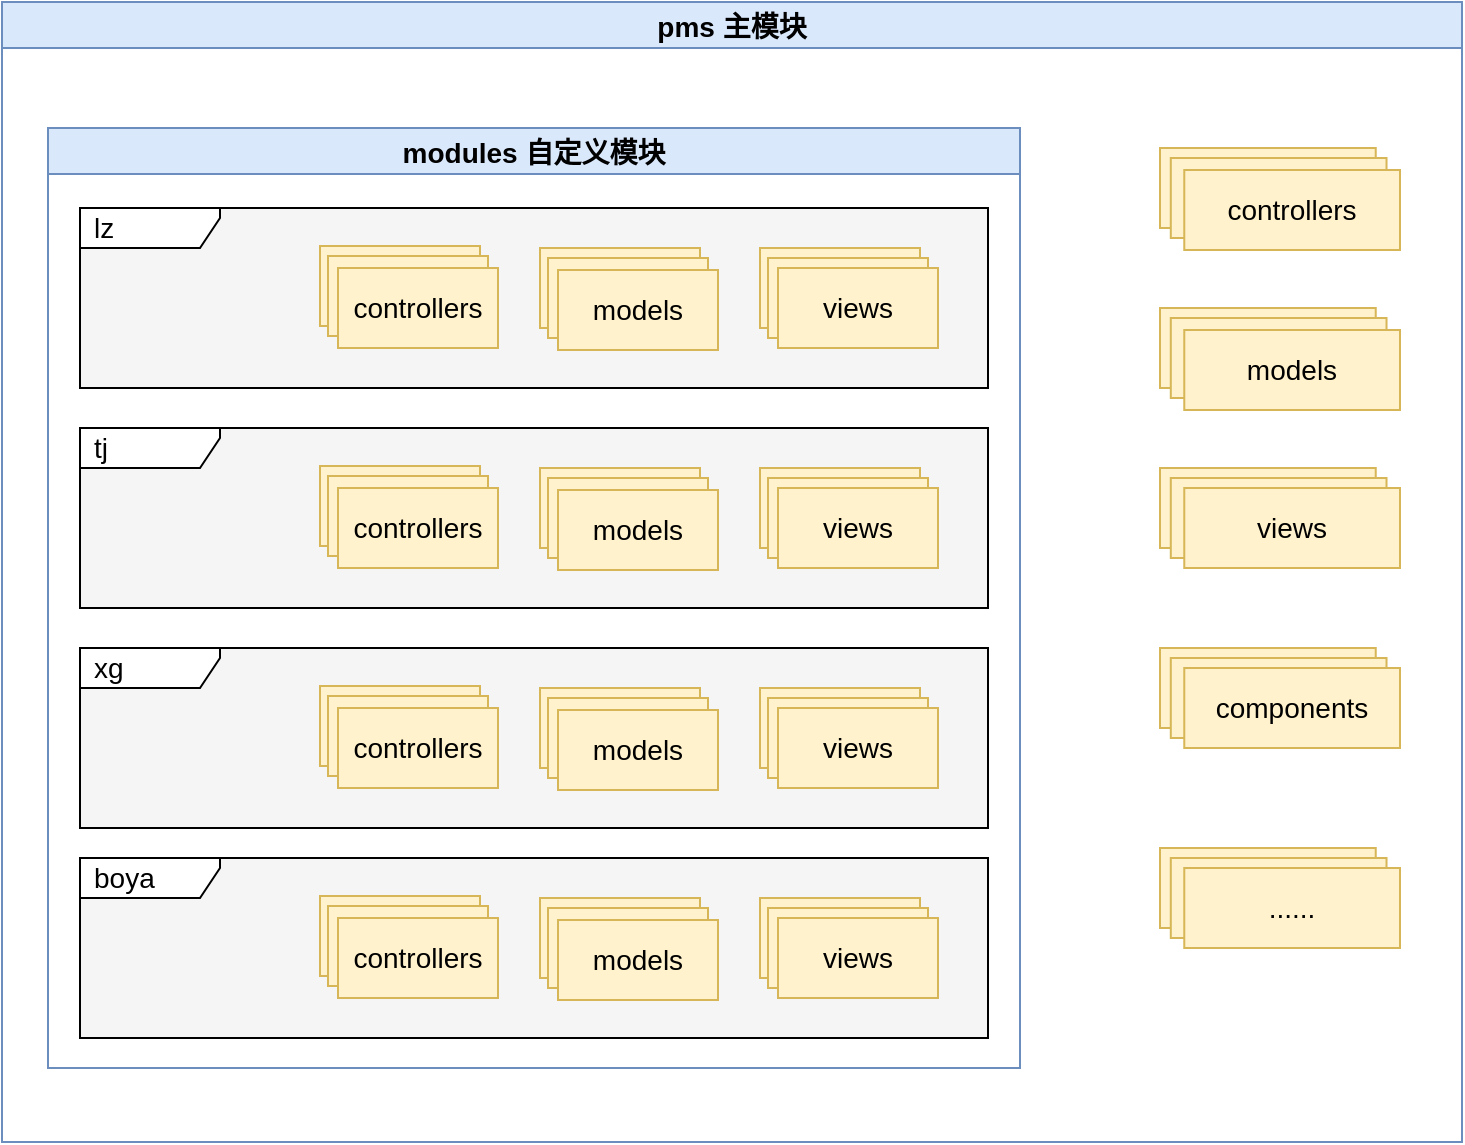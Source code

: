 <mxfile version="17.1.3" type="github">
  <diagram id="prtHgNgQTEPvFCAcTncT" name="Page-1">
    <mxGraphModel dx="1634" dy="741" grid="0" gridSize="10" guides="1" tooltips="1" connect="1" arrows="1" fold="1" page="0" pageScale="1" pageWidth="827" pageHeight="1169" math="0" shadow="0">
      <root>
        <mxCell id="0" />
        <mxCell id="1" parent="0" />
        <mxCell id="A7w1lkCzuEjhZIaYTnMq-19" value="pms 主模块" style="swimlane;fontSize=14;fillColor=#dae8fc;strokeColor=#6c8ebf;" vertex="1" parent="1">
          <mxGeometry x="-30" y="160" width="730" height="570" as="geometry" />
        </mxCell>
        <mxCell id="A7w1lkCzuEjhZIaYTnMq-20" value="modules 自定义模块" style="swimlane;fontSize=14;fillColor=#dae8fc;strokeColor=#6c8ebf;" vertex="1" parent="A7w1lkCzuEjhZIaYTnMq-19">
          <mxGeometry x="23" y="63" width="486" height="470" as="geometry" />
        </mxCell>
        <mxCell id="A7w1lkCzuEjhZIaYTnMq-71" value="" style="group;fillColor=#f5f5f5;fontColor=#333333;strokeColor=#666666;" vertex="1" connectable="0" parent="A7w1lkCzuEjhZIaYTnMq-20">
          <mxGeometry x="16" y="40" width="454" height="90" as="geometry" />
        </mxCell>
        <mxCell id="A7w1lkCzuEjhZIaYTnMq-26" value="lz" style="shape=umlFrame;whiteSpace=wrap;html=1;width=70;height=20;boundedLbl=1;verticalAlign=middle;align=left;spacingLeft=5;fontSize=14;" vertex="1" parent="A7w1lkCzuEjhZIaYTnMq-71">
          <mxGeometry width="454" height="90" as="geometry" />
        </mxCell>
        <mxCell id="A7w1lkCzuEjhZIaYTnMq-28" value="models" style="rounded=0;whiteSpace=wrap;html=1;fontSize=14;fillColor=#fff2cc;strokeColor=#d6b656;" vertex="1" parent="A7w1lkCzuEjhZIaYTnMq-71">
          <mxGeometry x="120" y="19" width="80" height="40" as="geometry" />
        </mxCell>
        <mxCell id="A7w1lkCzuEjhZIaYTnMq-29" value="models" style="rounded=0;whiteSpace=wrap;html=1;fontSize=14;fillColor=#fff2cc;strokeColor=#d6b656;" vertex="1" parent="A7w1lkCzuEjhZIaYTnMq-71">
          <mxGeometry x="124" y="24" width="80" height="40" as="geometry" />
        </mxCell>
        <mxCell id="A7w1lkCzuEjhZIaYTnMq-30" value="controllers" style="rounded=0;whiteSpace=wrap;html=1;fontSize=14;fillColor=#fff2cc;strokeColor=#d6b656;" vertex="1" parent="A7w1lkCzuEjhZIaYTnMq-71">
          <mxGeometry x="129" y="30" width="80" height="40" as="geometry" />
        </mxCell>
        <mxCell id="A7w1lkCzuEjhZIaYTnMq-7" value="models" style="rounded=0;whiteSpace=wrap;html=1;fontSize=14;fillColor=#fff2cc;strokeColor=#d6b656;" vertex="1" parent="A7w1lkCzuEjhZIaYTnMq-71">
          <mxGeometry x="230" y="20" width="80" height="40" as="geometry" />
        </mxCell>
        <mxCell id="A7w1lkCzuEjhZIaYTnMq-10" value="models" style="rounded=0;whiteSpace=wrap;html=1;fontSize=14;fillColor=#fff2cc;strokeColor=#d6b656;" vertex="1" parent="A7w1lkCzuEjhZIaYTnMq-71">
          <mxGeometry x="234" y="25" width="80" height="40" as="geometry" />
        </mxCell>
        <mxCell id="A7w1lkCzuEjhZIaYTnMq-11" value="models" style="rounded=0;whiteSpace=wrap;html=1;fontSize=14;fillColor=#fff2cc;strokeColor=#d6b656;" vertex="1" parent="A7w1lkCzuEjhZIaYTnMq-71">
          <mxGeometry x="239" y="31" width="80" height="40" as="geometry" />
        </mxCell>
        <mxCell id="A7w1lkCzuEjhZIaYTnMq-6" value="views" style="rounded=0;whiteSpace=wrap;html=1;fontSize=14;fillColor=#fff2cc;strokeColor=#d6b656;" vertex="1" parent="A7w1lkCzuEjhZIaYTnMq-71">
          <mxGeometry x="340" y="20" width="80" height="40" as="geometry" />
        </mxCell>
        <mxCell id="A7w1lkCzuEjhZIaYTnMq-14" value="views" style="rounded=0;whiteSpace=wrap;html=1;fontSize=14;fillColor=#fff2cc;strokeColor=#d6b656;" vertex="1" parent="A7w1lkCzuEjhZIaYTnMq-71">
          <mxGeometry x="344" y="25" width="80" height="40" as="geometry" />
        </mxCell>
        <mxCell id="A7w1lkCzuEjhZIaYTnMq-15" value="views" style="rounded=0;whiteSpace=wrap;html=1;fontSize=14;fillColor=#fff2cc;strokeColor=#d6b656;" vertex="1" parent="A7w1lkCzuEjhZIaYTnMq-71">
          <mxGeometry x="349" y="30" width="80" height="40" as="geometry" />
        </mxCell>
        <mxCell id="A7w1lkCzuEjhZIaYTnMq-72" value="" style="group;fillColor=#f5f5f5;strokeColor=#666666;fontColor=#333333;" vertex="1" connectable="0" parent="A7w1lkCzuEjhZIaYTnMq-20">
          <mxGeometry x="16" y="150" width="454" height="90" as="geometry" />
        </mxCell>
        <mxCell id="A7w1lkCzuEjhZIaYTnMq-31" value="tj" style="shape=umlFrame;whiteSpace=wrap;html=1;width=70;height=20;boundedLbl=1;verticalAlign=middle;align=left;spacingLeft=5;fontSize=14;" vertex="1" parent="A7w1lkCzuEjhZIaYTnMq-72">
          <mxGeometry width="454" height="90" as="geometry" />
        </mxCell>
        <mxCell id="A7w1lkCzuEjhZIaYTnMq-41" value="models" style="rounded=0;whiteSpace=wrap;html=1;fontSize=14;fillColor=#fff2cc;strokeColor=#d6b656;" vertex="1" parent="A7w1lkCzuEjhZIaYTnMq-72">
          <mxGeometry x="230" y="20" width="80" height="40" as="geometry" />
        </mxCell>
        <mxCell id="A7w1lkCzuEjhZIaYTnMq-42" value="models" style="rounded=0;whiteSpace=wrap;html=1;fontSize=14;fillColor=#fff2cc;strokeColor=#d6b656;" vertex="1" parent="A7w1lkCzuEjhZIaYTnMq-72">
          <mxGeometry x="234" y="25" width="80" height="40" as="geometry" />
        </mxCell>
        <mxCell id="A7w1lkCzuEjhZIaYTnMq-43" value="models" style="rounded=0;whiteSpace=wrap;html=1;fontSize=14;fillColor=#fff2cc;strokeColor=#d6b656;" vertex="1" parent="A7w1lkCzuEjhZIaYTnMq-72">
          <mxGeometry x="239" y="31" width="80" height="40" as="geometry" />
        </mxCell>
        <mxCell id="A7w1lkCzuEjhZIaYTnMq-33" value="views" style="rounded=0;whiteSpace=wrap;html=1;fontSize=14;fillColor=#fff2cc;strokeColor=#d6b656;" vertex="1" parent="A7w1lkCzuEjhZIaYTnMq-72">
          <mxGeometry x="340" y="20" width="80" height="40" as="geometry" />
        </mxCell>
        <mxCell id="A7w1lkCzuEjhZIaYTnMq-34" value="views" style="rounded=0;whiteSpace=wrap;html=1;fontSize=14;fillColor=#fff2cc;strokeColor=#d6b656;" vertex="1" parent="A7w1lkCzuEjhZIaYTnMq-72">
          <mxGeometry x="344" y="25" width="80" height="40" as="geometry" />
        </mxCell>
        <mxCell id="A7w1lkCzuEjhZIaYTnMq-35" value="views" style="rounded=0;whiteSpace=wrap;html=1;fontSize=14;fillColor=#fff2cc;strokeColor=#d6b656;" vertex="1" parent="A7w1lkCzuEjhZIaYTnMq-72">
          <mxGeometry x="349" y="30" width="80" height="40" as="geometry" />
        </mxCell>
        <mxCell id="A7w1lkCzuEjhZIaYTnMq-37" value="models" style="rounded=0;whiteSpace=wrap;html=1;fontSize=14;fillColor=#fff2cc;strokeColor=#d6b656;" vertex="1" parent="A7w1lkCzuEjhZIaYTnMq-72">
          <mxGeometry x="120" y="19" width="80" height="40" as="geometry" />
        </mxCell>
        <mxCell id="A7w1lkCzuEjhZIaYTnMq-38" value="models" style="rounded=0;whiteSpace=wrap;html=1;fontSize=14;fillColor=#fff2cc;strokeColor=#d6b656;" vertex="1" parent="A7w1lkCzuEjhZIaYTnMq-72">
          <mxGeometry x="124" y="24" width="80" height="40" as="geometry" />
        </mxCell>
        <mxCell id="A7w1lkCzuEjhZIaYTnMq-39" value="controllers" style="rounded=0;whiteSpace=wrap;html=1;fontSize=14;fillColor=#fff2cc;strokeColor=#d6b656;" vertex="1" parent="A7w1lkCzuEjhZIaYTnMq-72">
          <mxGeometry x="129" y="30" width="80" height="40" as="geometry" />
        </mxCell>
        <mxCell id="A7w1lkCzuEjhZIaYTnMq-73" value="" style="group;fillColor=#f5f5f5;strokeColor=#666666;fontColor=#333333;" vertex="1" connectable="0" parent="A7w1lkCzuEjhZIaYTnMq-20">
          <mxGeometry x="16" y="260" width="454" height="90" as="geometry" />
        </mxCell>
        <mxCell id="A7w1lkCzuEjhZIaYTnMq-44" value="xg" style="shape=umlFrame;whiteSpace=wrap;html=1;width=70;height=20;boundedLbl=1;verticalAlign=middle;align=left;spacingLeft=5;fontSize=14;" vertex="1" parent="A7w1lkCzuEjhZIaYTnMq-73">
          <mxGeometry width="454" height="90" as="geometry" />
        </mxCell>
        <mxCell id="A7w1lkCzuEjhZIaYTnMq-54" value="models" style="rounded=0;whiteSpace=wrap;html=1;fontSize=14;fillColor=#fff2cc;strokeColor=#d6b656;" vertex="1" parent="A7w1lkCzuEjhZIaYTnMq-73">
          <mxGeometry x="230" y="20" width="80" height="40" as="geometry" />
        </mxCell>
        <mxCell id="A7w1lkCzuEjhZIaYTnMq-55" value="models" style="rounded=0;whiteSpace=wrap;html=1;fontSize=14;fillColor=#fff2cc;strokeColor=#d6b656;" vertex="1" parent="A7w1lkCzuEjhZIaYTnMq-73">
          <mxGeometry x="234" y="25" width="80" height="40" as="geometry" />
        </mxCell>
        <mxCell id="A7w1lkCzuEjhZIaYTnMq-56" value="models" style="rounded=0;whiteSpace=wrap;html=1;fontSize=14;fillColor=#fff2cc;strokeColor=#d6b656;" vertex="1" parent="A7w1lkCzuEjhZIaYTnMq-73">
          <mxGeometry x="239" y="31" width="80" height="40" as="geometry" />
        </mxCell>
        <mxCell id="A7w1lkCzuEjhZIaYTnMq-46" value="views" style="rounded=0;whiteSpace=wrap;html=1;fontSize=14;fillColor=#fff2cc;strokeColor=#d6b656;" vertex="1" parent="A7w1lkCzuEjhZIaYTnMq-73">
          <mxGeometry x="340" y="20" width="80" height="40" as="geometry" />
        </mxCell>
        <mxCell id="A7w1lkCzuEjhZIaYTnMq-47" value="views" style="rounded=0;whiteSpace=wrap;html=1;fontSize=14;fillColor=#fff2cc;strokeColor=#d6b656;" vertex="1" parent="A7w1lkCzuEjhZIaYTnMq-73">
          <mxGeometry x="344" y="25" width="80" height="40" as="geometry" />
        </mxCell>
        <mxCell id="A7w1lkCzuEjhZIaYTnMq-48" value="views" style="rounded=0;whiteSpace=wrap;html=1;fontSize=14;fillColor=#fff2cc;strokeColor=#d6b656;" vertex="1" parent="A7w1lkCzuEjhZIaYTnMq-73">
          <mxGeometry x="349" y="30" width="80" height="40" as="geometry" />
        </mxCell>
        <mxCell id="A7w1lkCzuEjhZIaYTnMq-50" value="models" style="rounded=0;whiteSpace=wrap;html=1;fontSize=14;fillColor=#fff2cc;strokeColor=#d6b656;" vertex="1" parent="A7w1lkCzuEjhZIaYTnMq-73">
          <mxGeometry x="120" y="19" width="80" height="40" as="geometry" />
        </mxCell>
        <mxCell id="A7w1lkCzuEjhZIaYTnMq-51" value="models" style="rounded=0;whiteSpace=wrap;html=1;fontSize=14;fillColor=#fff2cc;strokeColor=#d6b656;" vertex="1" parent="A7w1lkCzuEjhZIaYTnMq-73">
          <mxGeometry x="124" y="24" width="80" height="40" as="geometry" />
        </mxCell>
        <mxCell id="A7w1lkCzuEjhZIaYTnMq-52" value="controllers" style="rounded=0;whiteSpace=wrap;html=1;fontSize=14;fillColor=#fff2cc;strokeColor=#d6b656;" vertex="1" parent="A7w1lkCzuEjhZIaYTnMq-73">
          <mxGeometry x="129" y="30" width="80" height="40" as="geometry" />
        </mxCell>
        <mxCell id="A7w1lkCzuEjhZIaYTnMq-96" value="" style="group;fillColor=#f5f5f5;strokeColor=#666666;fontColor=#333333;" vertex="1" connectable="0" parent="A7w1lkCzuEjhZIaYTnMq-20">
          <mxGeometry x="16" y="365" width="454" height="90" as="geometry" />
        </mxCell>
        <mxCell id="A7w1lkCzuEjhZIaYTnMq-97" value="boya" style="shape=umlFrame;whiteSpace=wrap;html=1;width=70;height=20;boundedLbl=1;verticalAlign=middle;align=left;spacingLeft=5;fontSize=14;" vertex="1" parent="A7w1lkCzuEjhZIaYTnMq-96">
          <mxGeometry width="454" height="90" as="geometry" />
        </mxCell>
        <mxCell id="A7w1lkCzuEjhZIaYTnMq-99" value="views" style="rounded=0;whiteSpace=wrap;html=1;fontSize=14;fillColor=#fff2cc;strokeColor=#d6b656;" vertex="1" parent="A7w1lkCzuEjhZIaYTnMq-96">
          <mxGeometry x="340" y="20" width="80" height="40" as="geometry" />
        </mxCell>
        <mxCell id="A7w1lkCzuEjhZIaYTnMq-100" value="views" style="rounded=0;whiteSpace=wrap;html=1;fontSize=14;fillColor=#fff2cc;strokeColor=#d6b656;" vertex="1" parent="A7w1lkCzuEjhZIaYTnMq-96">
          <mxGeometry x="344" y="25" width="80" height="40" as="geometry" />
        </mxCell>
        <mxCell id="A7w1lkCzuEjhZIaYTnMq-101" value="views" style="rounded=0;whiteSpace=wrap;html=1;fontSize=14;fillColor=#fff2cc;strokeColor=#d6b656;" vertex="1" parent="A7w1lkCzuEjhZIaYTnMq-96">
          <mxGeometry x="349" y="30" width="80" height="40" as="geometry" />
        </mxCell>
        <mxCell id="A7w1lkCzuEjhZIaYTnMq-107" value="models" style="rounded=0;whiteSpace=wrap;html=1;fontSize=14;fillColor=#fff2cc;strokeColor=#d6b656;" vertex="1" parent="A7w1lkCzuEjhZIaYTnMq-96">
          <mxGeometry x="230" y="20" width="80" height="40" as="geometry" />
        </mxCell>
        <mxCell id="A7w1lkCzuEjhZIaYTnMq-108" value="models" style="rounded=0;whiteSpace=wrap;html=1;fontSize=14;fillColor=#fff2cc;strokeColor=#d6b656;" vertex="1" parent="A7w1lkCzuEjhZIaYTnMq-96">
          <mxGeometry x="234" y="25" width="80" height="40" as="geometry" />
        </mxCell>
        <mxCell id="A7w1lkCzuEjhZIaYTnMq-109" value="models" style="rounded=0;whiteSpace=wrap;html=1;fontSize=14;fillColor=#fff2cc;strokeColor=#d6b656;" vertex="1" parent="A7w1lkCzuEjhZIaYTnMq-96">
          <mxGeometry x="239" y="31" width="80" height="40" as="geometry" />
        </mxCell>
        <mxCell id="A7w1lkCzuEjhZIaYTnMq-103" value="models" style="rounded=0;whiteSpace=wrap;html=1;fontSize=14;fillColor=#fff2cc;strokeColor=#d6b656;" vertex="1" parent="A7w1lkCzuEjhZIaYTnMq-96">
          <mxGeometry x="120" y="19" width="80" height="40" as="geometry" />
        </mxCell>
        <mxCell id="A7w1lkCzuEjhZIaYTnMq-104" value="models" style="rounded=0;whiteSpace=wrap;html=1;fontSize=14;fillColor=#fff2cc;strokeColor=#d6b656;" vertex="1" parent="A7w1lkCzuEjhZIaYTnMq-96">
          <mxGeometry x="124" y="24" width="80" height="40" as="geometry" />
        </mxCell>
        <mxCell id="A7w1lkCzuEjhZIaYTnMq-105" value="controllers" style="rounded=0;whiteSpace=wrap;html=1;fontSize=14;fillColor=#fff2cc;strokeColor=#d6b656;" vertex="1" parent="A7w1lkCzuEjhZIaYTnMq-96">
          <mxGeometry x="129" y="30" width="80" height="40" as="geometry" />
        </mxCell>
        <mxCell id="A7w1lkCzuEjhZIaYTnMq-80" value="models" style="rounded=0;whiteSpace=wrap;html=1;fontSize=14;fillColor=#fff2cc;strokeColor=#d6b656;" vertex="1" parent="A7w1lkCzuEjhZIaYTnMq-19">
          <mxGeometry x="579" y="73" width="107.865" height="40" as="geometry" />
        </mxCell>
        <mxCell id="A7w1lkCzuEjhZIaYTnMq-81" value="models" style="rounded=0;whiteSpace=wrap;html=1;fontSize=14;fillColor=#fff2cc;strokeColor=#d6b656;" vertex="1" parent="A7w1lkCzuEjhZIaYTnMq-19">
          <mxGeometry x="584.393" y="78" width="107.865" height="40" as="geometry" />
        </mxCell>
        <mxCell id="A7w1lkCzuEjhZIaYTnMq-82" value="controllers" style="rounded=0;whiteSpace=wrap;html=1;fontSize=14;fillColor=#fff2cc;strokeColor=#d6b656;" vertex="1" parent="A7w1lkCzuEjhZIaYTnMq-19">
          <mxGeometry x="591.135" y="84" width="107.865" height="40" as="geometry" />
        </mxCell>
        <mxCell id="A7w1lkCzuEjhZIaYTnMq-88" value="views" style="rounded=0;whiteSpace=wrap;html=1;fontSize=14;fillColor=#fff2cc;strokeColor=#d6b656;" vertex="1" parent="A7w1lkCzuEjhZIaYTnMq-19">
          <mxGeometry x="579" y="323" width="107.865" height="40" as="geometry" />
        </mxCell>
        <mxCell id="A7w1lkCzuEjhZIaYTnMq-89" value="views" style="rounded=0;whiteSpace=wrap;html=1;fontSize=14;fillColor=#fff2cc;strokeColor=#d6b656;" vertex="1" parent="A7w1lkCzuEjhZIaYTnMq-19">
          <mxGeometry x="584.393" y="328" width="107.865" height="40" as="geometry" />
        </mxCell>
        <mxCell id="A7w1lkCzuEjhZIaYTnMq-90" value="components" style="rounded=0;whiteSpace=wrap;html=1;fontSize=14;fillColor=#fff2cc;strokeColor=#d6b656;" vertex="1" parent="A7w1lkCzuEjhZIaYTnMq-19">
          <mxGeometry x="591.135" y="333" width="107.865" height="40" as="geometry" />
        </mxCell>
        <mxCell id="A7w1lkCzuEjhZIaYTnMq-76" value="views" style="rounded=0;whiteSpace=wrap;html=1;fontSize=14;container=0;fillColor=#fff2cc;strokeColor=#d6b656;" vertex="1" parent="A7w1lkCzuEjhZIaYTnMq-19">
          <mxGeometry x="579" y="233" width="107.865" height="40" as="geometry" />
        </mxCell>
        <mxCell id="A7w1lkCzuEjhZIaYTnMq-77" value="views" style="rounded=0;whiteSpace=wrap;html=1;fontSize=14;container=0;fillColor=#fff2cc;strokeColor=#d6b656;" vertex="1" parent="A7w1lkCzuEjhZIaYTnMq-19">
          <mxGeometry x="584.393" y="238" width="107.865" height="40" as="geometry" />
        </mxCell>
        <mxCell id="A7w1lkCzuEjhZIaYTnMq-78" value="views" style="rounded=0;whiteSpace=wrap;html=1;fontSize=14;container=0;fillColor=#fff2cc;strokeColor=#d6b656;" vertex="1" parent="A7w1lkCzuEjhZIaYTnMq-19">
          <mxGeometry x="591.135" y="243" width="107.865" height="40" as="geometry" />
        </mxCell>
        <mxCell id="A7w1lkCzuEjhZIaYTnMq-84" value="models" style="rounded=0;whiteSpace=wrap;html=1;fontSize=14;container=0;fillColor=#fff2cc;strokeColor=#d6b656;" vertex="1" parent="A7w1lkCzuEjhZIaYTnMq-19">
          <mxGeometry x="579" y="153" width="107.865" height="40" as="geometry" />
        </mxCell>
        <mxCell id="A7w1lkCzuEjhZIaYTnMq-85" value="models" style="rounded=0;whiteSpace=wrap;html=1;fontSize=14;container=0;fillColor=#fff2cc;strokeColor=#d6b656;" vertex="1" parent="A7w1lkCzuEjhZIaYTnMq-19">
          <mxGeometry x="584.393" y="158" width="107.865" height="40" as="geometry" />
        </mxCell>
        <mxCell id="A7w1lkCzuEjhZIaYTnMq-86" value="models" style="rounded=0;whiteSpace=wrap;html=1;fontSize=14;container=0;fillColor=#fff2cc;strokeColor=#d6b656;" vertex="1" parent="A7w1lkCzuEjhZIaYTnMq-19">
          <mxGeometry x="591.135" y="164" width="107.865" height="40" as="geometry" />
        </mxCell>
        <mxCell id="A7w1lkCzuEjhZIaYTnMq-93" value="views" style="rounded=0;whiteSpace=wrap;html=1;fontSize=14;container=0;fillColor=#fff2cc;strokeColor=#d6b656;" vertex="1" parent="A7w1lkCzuEjhZIaYTnMq-19">
          <mxGeometry x="579" y="423" width="107.865" height="40" as="geometry" />
        </mxCell>
        <mxCell id="A7w1lkCzuEjhZIaYTnMq-94" value="views" style="rounded=0;whiteSpace=wrap;html=1;fontSize=14;container=0;fillColor=#fff2cc;strokeColor=#d6b656;" vertex="1" parent="A7w1lkCzuEjhZIaYTnMq-19">
          <mxGeometry x="584.393" y="428" width="107.865" height="40" as="geometry" />
        </mxCell>
        <mxCell id="A7w1lkCzuEjhZIaYTnMq-95" value="......" style="rounded=0;whiteSpace=wrap;html=1;fontSize=14;container=0;fillColor=#fff2cc;strokeColor=#d6b656;" vertex="1" parent="A7w1lkCzuEjhZIaYTnMq-19">
          <mxGeometry x="591.135" y="433" width="107.865" height="40" as="geometry" />
        </mxCell>
      </root>
    </mxGraphModel>
  </diagram>
</mxfile>
